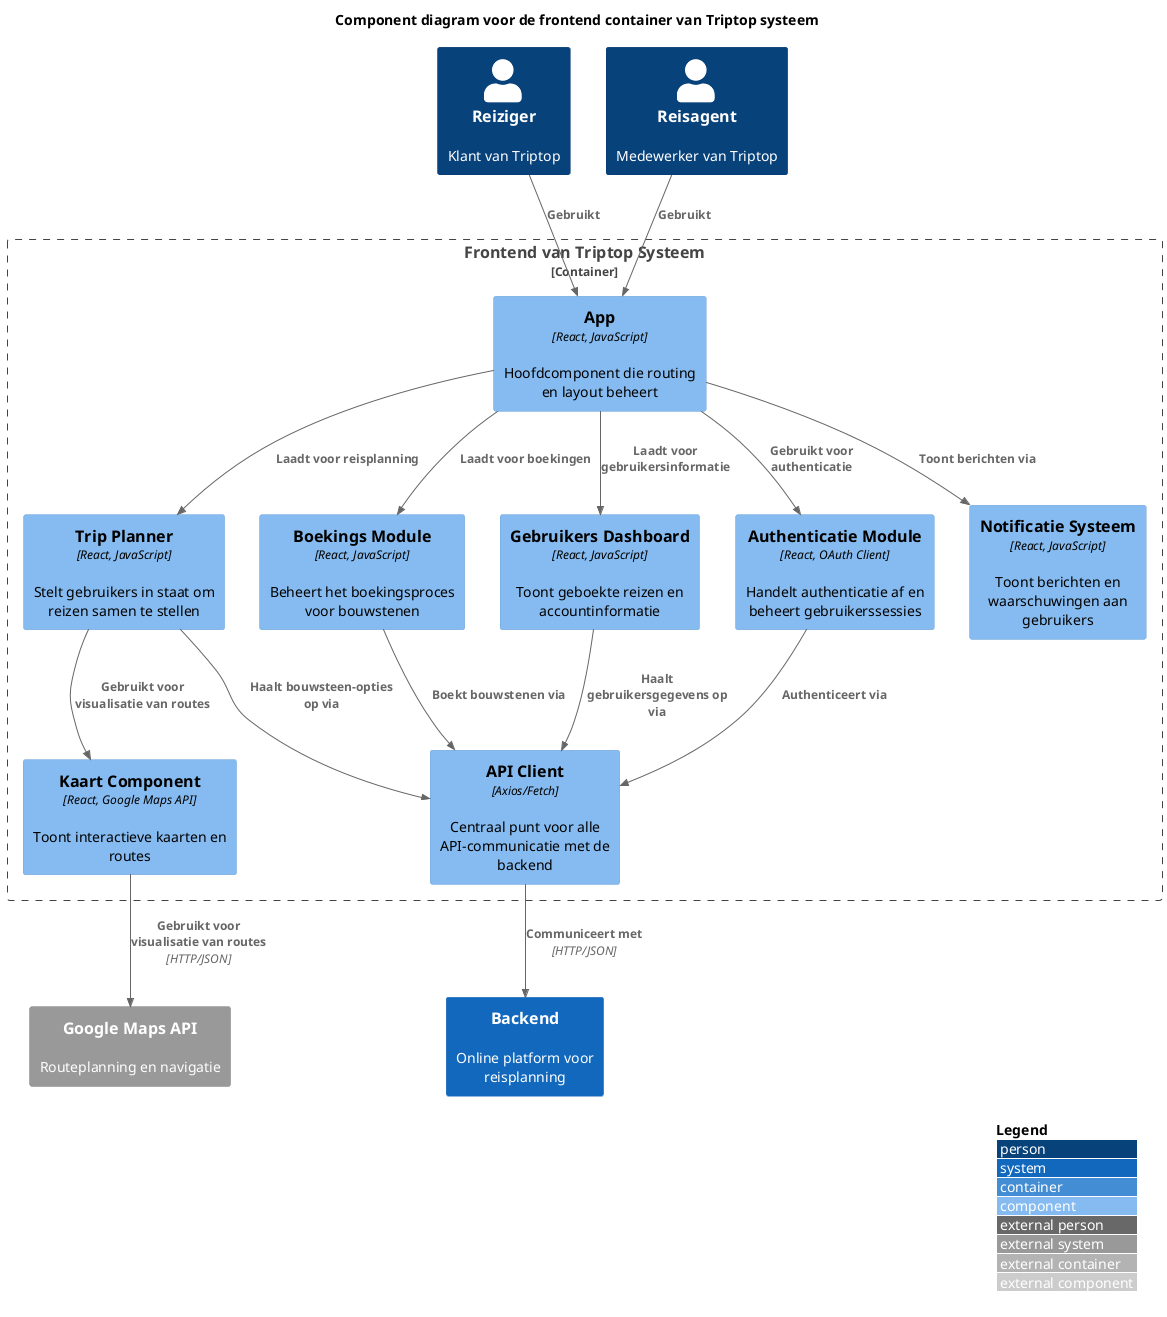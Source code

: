@startuml Frontend Component Diagram for TripTop

!include <C4/C4>
!include <C4/C4_Component>

LAYOUT_WITH_LEGEND()

title Component diagram voor de frontend container van Triptop systeem

Container_Boundary(web_app, "Frontend van Triptop Systeem") {
    Component(app_shell, "App", "React, JavaScript", "Hoofdcomponent die routing en layout beheert")
    
    Component(auth_module, "Authenticatie Module", "React, OAuth Client", "Handelt authenticatie af en beheert gebruikerssessies")
    
    Component(trip_planner, "Trip Planner", "React, JavaScript", "Stelt gebruikers in staat om reizen samen te stellen")
    
    Component(booking_module, "Boekings Module", "React, JavaScript", "Beheert het boekingsproces voor bouwstenen")

    Component(user_dashboard, "Gebruikers Dashboard", "React, JavaScript", "Toont geboekte reizen en accountinformatie")
    
    Component(map_component, "Kaart Component", "React, Google Maps API", "Toont interactieve kaarten en routes")
    
    Component(notification_system, "Notificatie Systeem", "React, JavaScript", "Toont berichten en waarschuwingen aan gebruikers")
    
    Component(api_client, "API Client", "Axios/Fetch", "Centraal punt voor alle API-communicatie met de backend")
}

System(api_gateway, "Backend", "Online platform voor reisplanning")
System_Ext(google_maps_api, "Google Maps API", "Routeplanning en navigatie")

Person(reiziger, "Reiziger", "Klant van Triptop")
Person(reisagent, "Reisagent", "Medewerker van Triptop")

' Interne relaties
Rel(app_shell, auth_module, "Gebruikt voor authenticatie")
Rel(app_shell, trip_planner, "Laadt voor reisplanning")
Rel(app_shell, booking_module, "Laadt voor boekingen")
Rel(app_shell, user_dashboard, "Laadt voor gebruikersinformatie")
Rel(app_shell, notification_system, "Toont berichten via")

Rel(trip_planner, map_component, "Gebruikt voor visualisatie van routes")
Rel(trip_planner, api_client, "Haalt bouwsteen-opties op via")
Rel(booking_module, api_client, "Boekt bouwstenen via")
Rel(auth_module, api_client, "Authenticeert via")
Rel(user_dashboard, api_client, "Haalt gebruikersgegevens op via")
Rel(map_component, google_maps_api, "Gebruikt voor visualisatie van routes", "HTTP/JSON")

' Externe relaties
Rel_D(reiziger, app_shell, "Gebruikt")
Rel_D(reisagent, app_shell, "Gebruikt")
Rel_D(api_client, api_gateway, "Communiceert met", "HTTP/JSON")

@enduml 